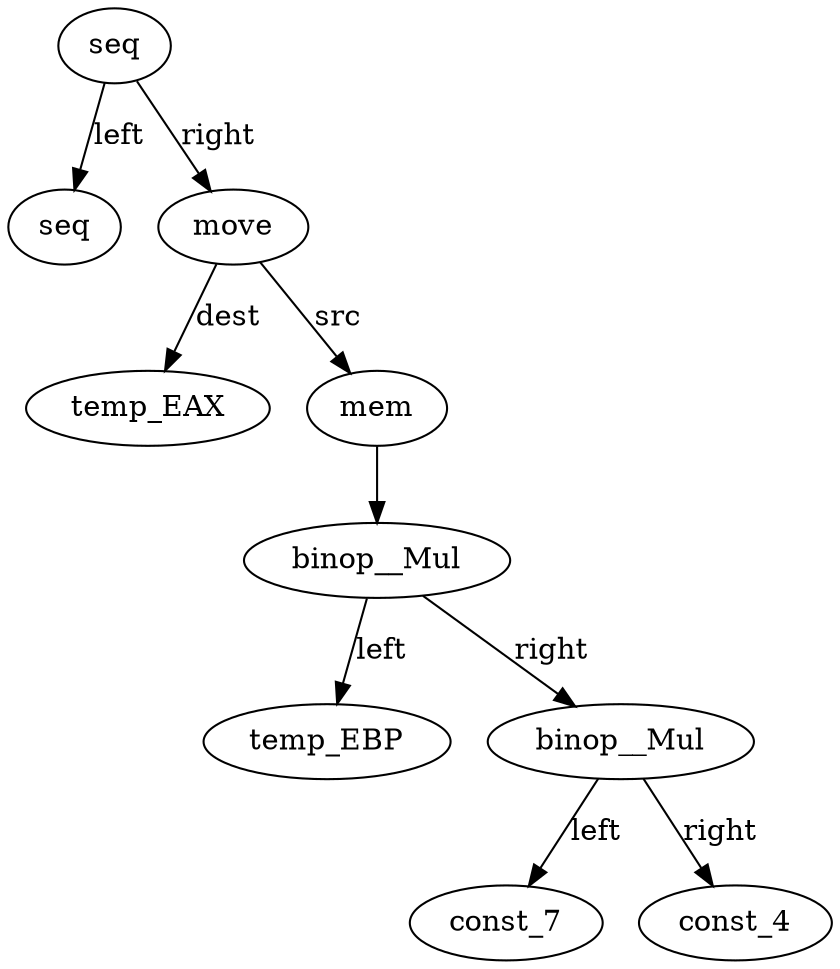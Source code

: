 digraph {
seq__id_0 [ label="seq" ]; 
temp_EAX__id_1 [ label="temp_EAX" ]; 
temp_EBP__id_2 [ label="temp_EBP" ]; 
const_7__id_3 [ label="const_7" ]; 
const_4__id_4 [ label="const_4" ]; 
binop__Mul__id_5 [ label="binop__Mul" ]; 
binop__Mul__id_5 -> const_4__id_4 [ label="right"] ; 
binop__Mul__id_5 -> const_7__id_3 [ label="left"] ; 
binop__Mul__id_6 [ label="binop__Mul" ]; 
binop__Mul__id_6 -> binop__Mul__id_5 [ label="right"] ; 
binop__Mul__id_6 -> temp_EBP__id_2 [ label="left"] ; 
mem__id_7 [ label="mem" ]; 
mem__id_7 -> binop__Mul__id_6 ; 
move__id_8 [ label="move" ]; 
move__id_8 -> temp_EAX__id_1 [ label="dest"] ; 
move__id_8 -> mem__id_7 [ label="src"] ; 
seq__id_9 [ label="seq" ]; 
seq__id_9 -> seq__id_0 [ label="left"] ; 
seq__id_9 -> move__id_8 [ label="right"] ; 

}
